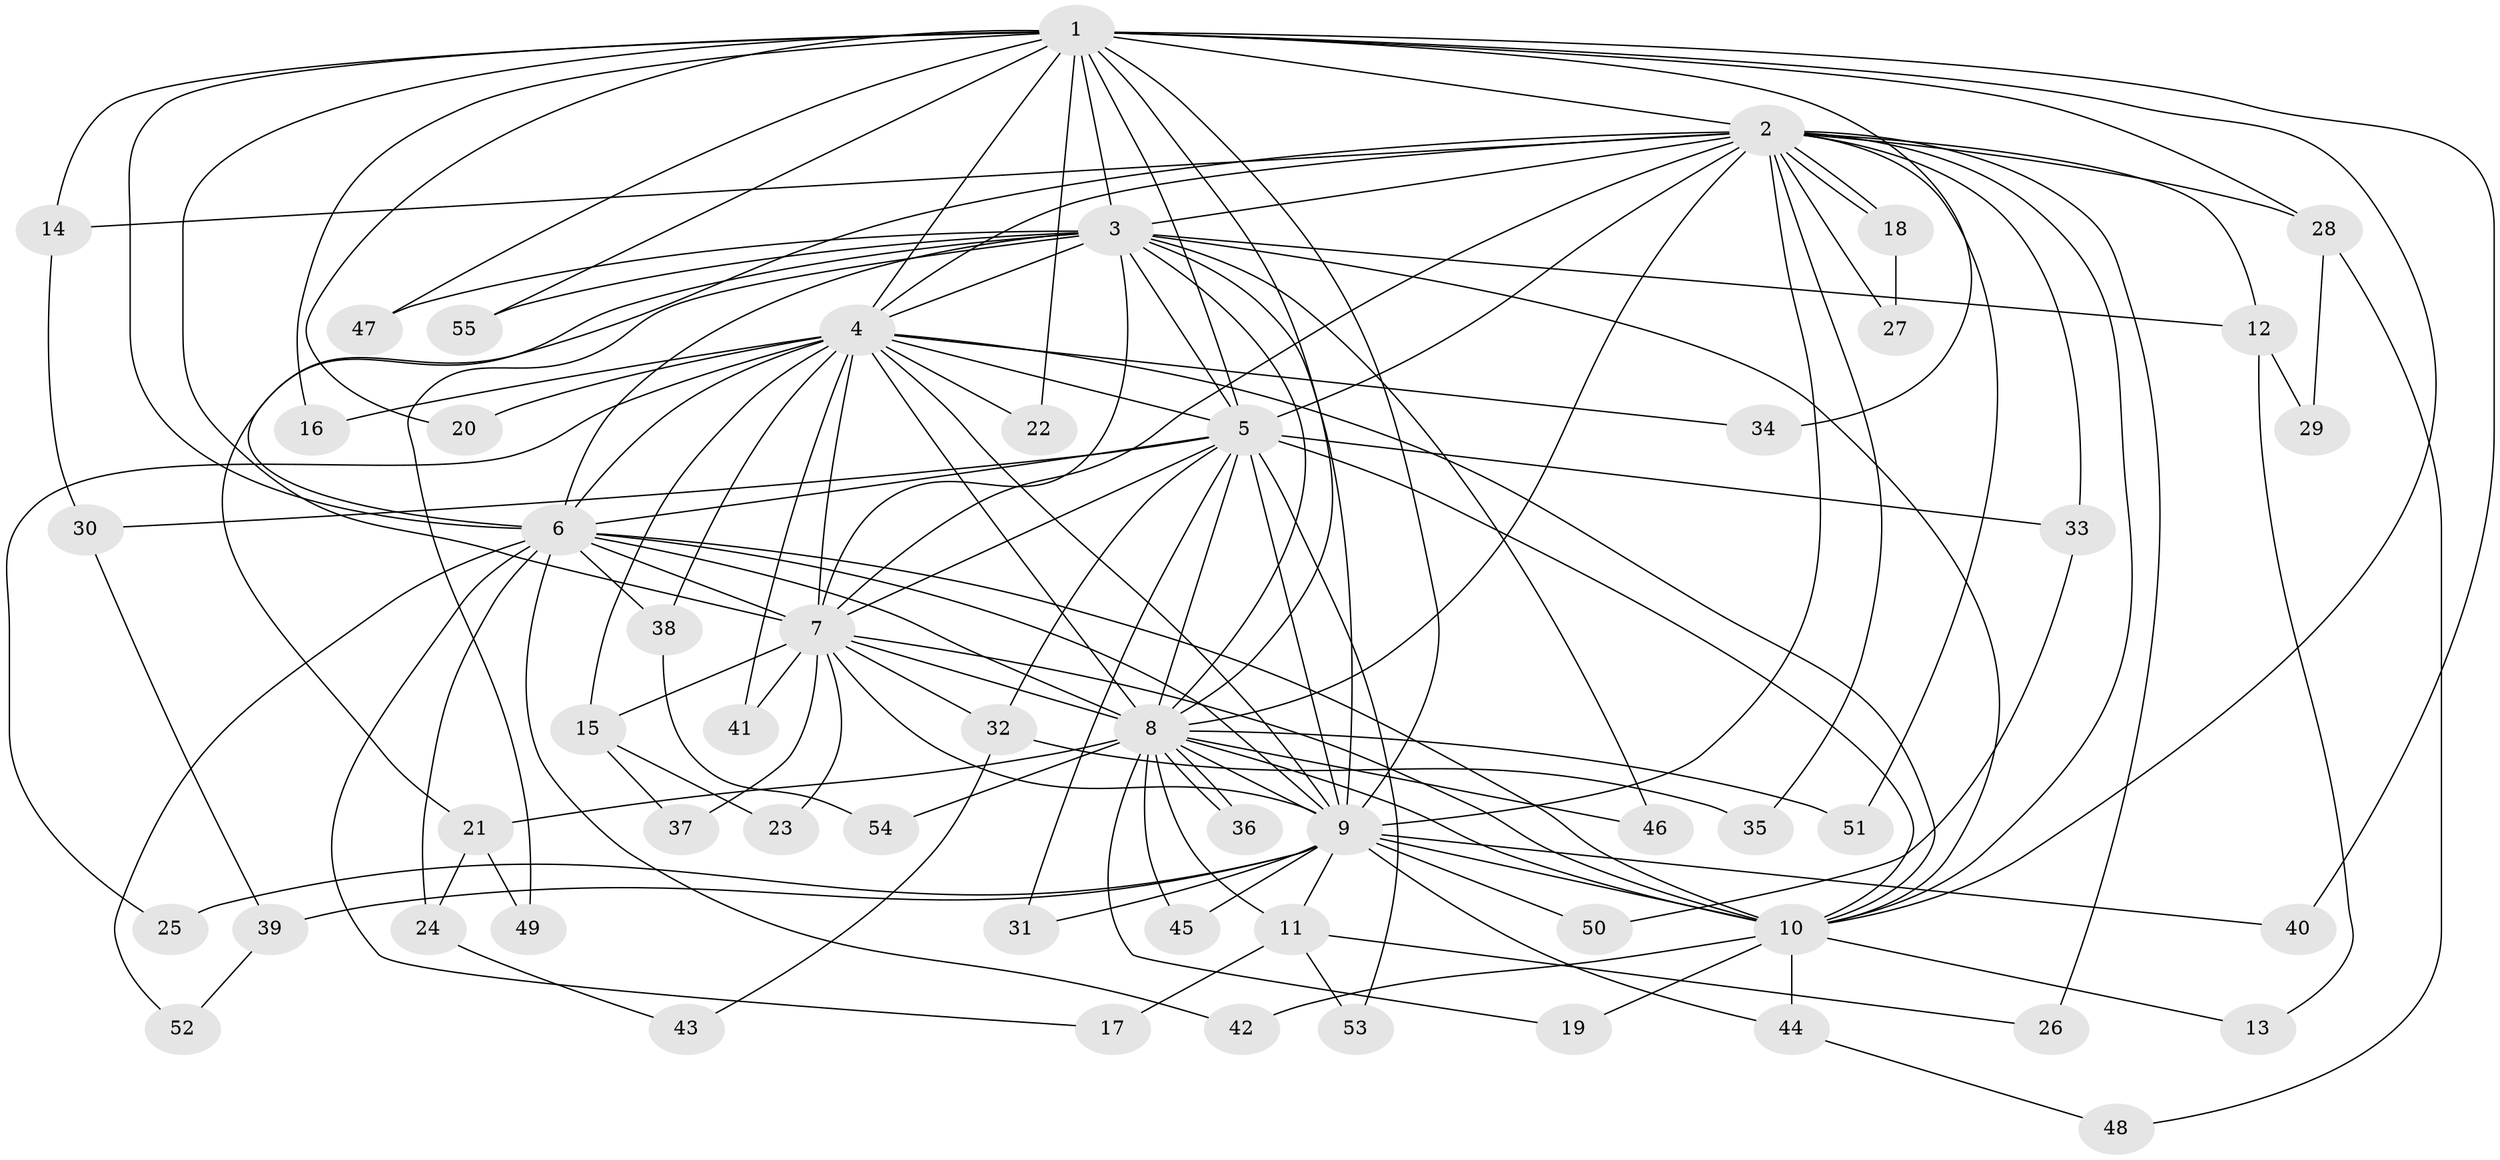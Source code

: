 // Generated by graph-tools (version 1.1) at 2025/49/03/09/25 03:49:45]
// undirected, 55 vertices, 135 edges
graph export_dot {
graph [start="1"]
  node [color=gray90,style=filled];
  1;
  2;
  3;
  4;
  5;
  6;
  7;
  8;
  9;
  10;
  11;
  12;
  13;
  14;
  15;
  16;
  17;
  18;
  19;
  20;
  21;
  22;
  23;
  24;
  25;
  26;
  27;
  28;
  29;
  30;
  31;
  32;
  33;
  34;
  35;
  36;
  37;
  38;
  39;
  40;
  41;
  42;
  43;
  44;
  45;
  46;
  47;
  48;
  49;
  50;
  51;
  52;
  53;
  54;
  55;
  1 -- 2;
  1 -- 3;
  1 -- 4;
  1 -- 5;
  1 -- 6;
  1 -- 7;
  1 -- 8;
  1 -- 9;
  1 -- 10;
  1 -- 14;
  1 -- 16;
  1 -- 20;
  1 -- 22;
  1 -- 28;
  1 -- 34;
  1 -- 40;
  1 -- 47;
  1 -- 55;
  2 -- 3;
  2 -- 4;
  2 -- 5;
  2 -- 6;
  2 -- 7;
  2 -- 8;
  2 -- 9;
  2 -- 10;
  2 -- 12;
  2 -- 14;
  2 -- 18;
  2 -- 18;
  2 -- 26;
  2 -- 27;
  2 -- 28;
  2 -- 33;
  2 -- 35;
  2 -- 51;
  3 -- 4;
  3 -- 5;
  3 -- 6;
  3 -- 7;
  3 -- 8;
  3 -- 9;
  3 -- 10;
  3 -- 12;
  3 -- 21;
  3 -- 46;
  3 -- 47;
  3 -- 49;
  3 -- 55;
  4 -- 5;
  4 -- 6;
  4 -- 7;
  4 -- 8;
  4 -- 9;
  4 -- 10;
  4 -- 15;
  4 -- 16;
  4 -- 20;
  4 -- 22;
  4 -- 25;
  4 -- 34;
  4 -- 38;
  4 -- 41;
  5 -- 6;
  5 -- 7;
  5 -- 8;
  5 -- 9;
  5 -- 10;
  5 -- 30;
  5 -- 31;
  5 -- 32;
  5 -- 33;
  5 -- 53;
  6 -- 7;
  6 -- 8;
  6 -- 9;
  6 -- 10;
  6 -- 17;
  6 -- 24;
  6 -- 38;
  6 -- 42;
  6 -- 52;
  7 -- 8;
  7 -- 9;
  7 -- 10;
  7 -- 15;
  7 -- 23;
  7 -- 32;
  7 -- 37;
  7 -- 41;
  8 -- 9;
  8 -- 10;
  8 -- 11;
  8 -- 19;
  8 -- 21;
  8 -- 36;
  8 -- 36;
  8 -- 45;
  8 -- 46;
  8 -- 51;
  8 -- 54;
  9 -- 10;
  9 -- 11;
  9 -- 25;
  9 -- 31;
  9 -- 39;
  9 -- 40;
  9 -- 44;
  9 -- 45;
  9 -- 50;
  10 -- 13;
  10 -- 19;
  10 -- 42;
  10 -- 44;
  11 -- 17;
  11 -- 26;
  11 -- 53;
  12 -- 13;
  12 -- 29;
  14 -- 30;
  15 -- 23;
  15 -- 37;
  18 -- 27;
  21 -- 24;
  21 -- 49;
  24 -- 43;
  28 -- 29;
  28 -- 48;
  30 -- 39;
  32 -- 35;
  32 -- 43;
  33 -- 50;
  38 -- 54;
  39 -- 52;
  44 -- 48;
}

